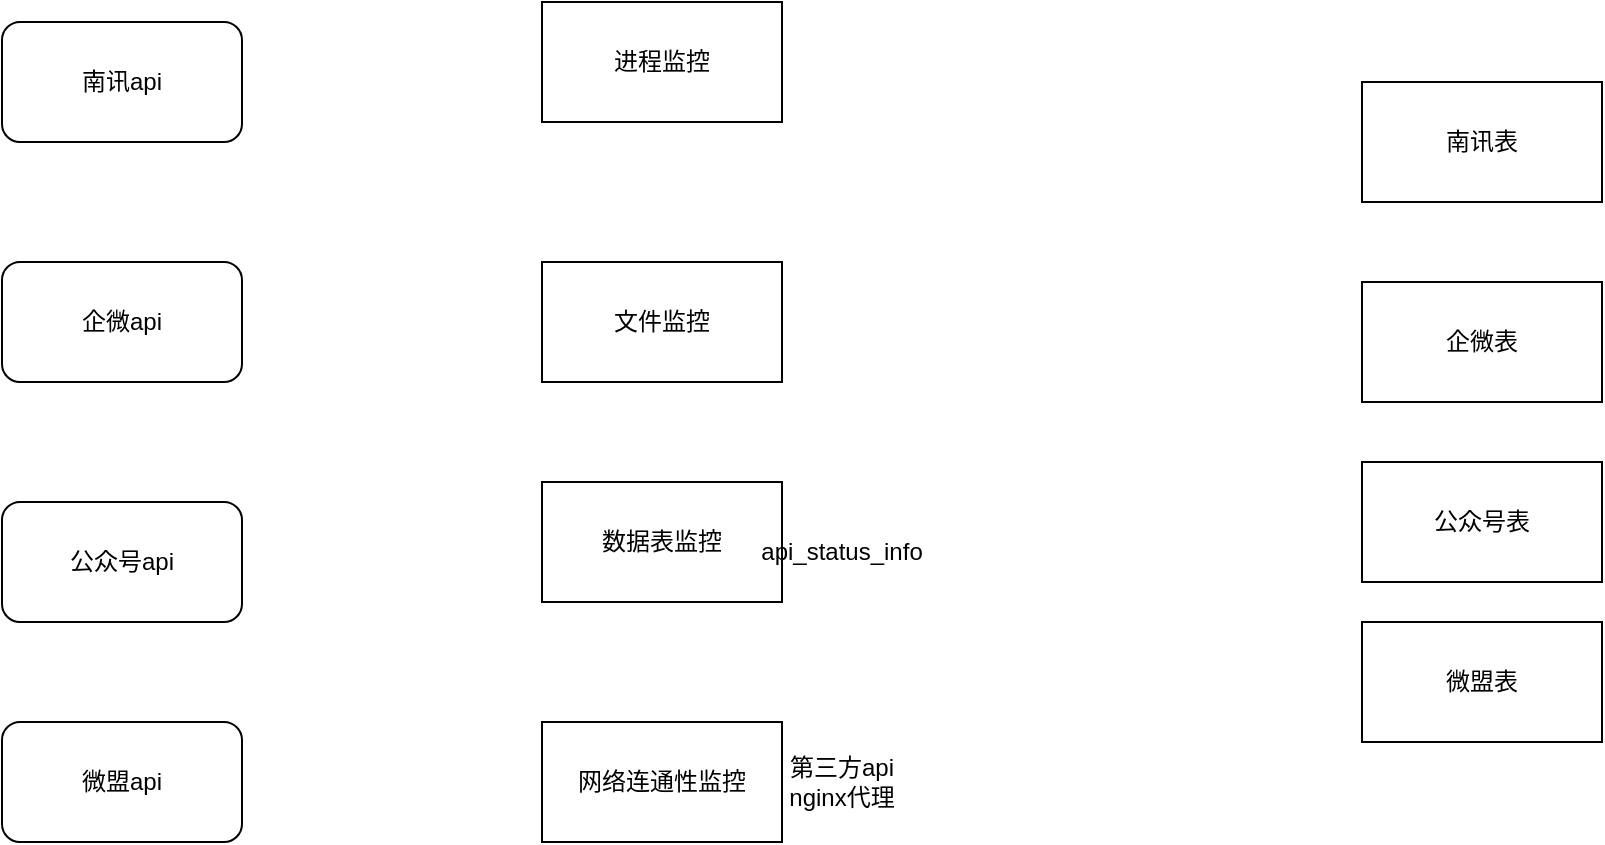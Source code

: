 <mxfile version="22.0.8" type="github">
  <diagram name="第 1 页" id="xv_8_rkUy1ZQQ19TQxu1">
    <mxGraphModel dx="1307" dy="659" grid="1" gridSize="10" guides="1" tooltips="1" connect="1" arrows="1" fold="1" page="1" pageScale="1" pageWidth="1700" pageHeight="1100" math="0" shadow="0">
      <root>
        <mxCell id="0" />
        <mxCell id="1" parent="0" />
        <mxCell id="GxQBhbGdzFd3UNVEvxWp-1" value="南讯api" style="rounded=1;whiteSpace=wrap;html=1;" vertex="1" parent="1">
          <mxGeometry x="250" y="110" width="120" height="60" as="geometry" />
        </mxCell>
        <mxCell id="GxQBhbGdzFd3UNVEvxWp-2" value="企微api" style="rounded=1;whiteSpace=wrap;html=1;" vertex="1" parent="1">
          <mxGeometry x="250" y="230" width="120" height="60" as="geometry" />
        </mxCell>
        <mxCell id="GxQBhbGdzFd3UNVEvxWp-3" value="公众号api" style="rounded=1;whiteSpace=wrap;html=1;" vertex="1" parent="1">
          <mxGeometry x="250" y="350" width="120" height="60" as="geometry" />
        </mxCell>
        <mxCell id="GxQBhbGdzFd3UNVEvxWp-4" value="微盟api" style="rounded=1;whiteSpace=wrap;html=1;" vertex="1" parent="1">
          <mxGeometry x="250" y="460" width="120" height="60" as="geometry" />
        </mxCell>
        <mxCell id="GxQBhbGdzFd3UNVEvxWp-5" value="进程监控" style="rounded=0;whiteSpace=wrap;html=1;" vertex="1" parent="1">
          <mxGeometry x="520" y="100" width="120" height="60" as="geometry" />
        </mxCell>
        <mxCell id="GxQBhbGdzFd3UNVEvxWp-6" value="文件监控" style="rounded=0;whiteSpace=wrap;html=1;" vertex="1" parent="1">
          <mxGeometry x="520" y="230" width="120" height="60" as="geometry" />
        </mxCell>
        <mxCell id="GxQBhbGdzFd3UNVEvxWp-7" value="数据表监控" style="rounded=0;whiteSpace=wrap;html=1;" vertex="1" parent="1">
          <mxGeometry x="520" y="340" width="120" height="60" as="geometry" />
        </mxCell>
        <mxCell id="GxQBhbGdzFd3UNVEvxWp-8" value="网络连通性监控" style="rounded=0;whiteSpace=wrap;html=1;" vertex="1" parent="1">
          <mxGeometry x="520" y="460" width="120" height="60" as="geometry" />
        </mxCell>
        <mxCell id="GxQBhbGdzFd3UNVEvxWp-9" value="南讯表" style="rounded=0;whiteSpace=wrap;html=1;" vertex="1" parent="1">
          <mxGeometry x="930" y="140" width="120" height="60" as="geometry" />
        </mxCell>
        <mxCell id="GxQBhbGdzFd3UNVEvxWp-10" value="企微表" style="rounded=0;whiteSpace=wrap;html=1;" vertex="1" parent="1">
          <mxGeometry x="930" y="240" width="120" height="60" as="geometry" />
        </mxCell>
        <mxCell id="GxQBhbGdzFd3UNVEvxWp-11" value="公众号表" style="rounded=0;whiteSpace=wrap;html=1;" vertex="1" parent="1">
          <mxGeometry x="930" y="330" width="120" height="60" as="geometry" />
        </mxCell>
        <mxCell id="GxQBhbGdzFd3UNVEvxWp-12" value="微盟表" style="rounded=0;whiteSpace=wrap;html=1;" vertex="1" parent="1">
          <mxGeometry x="930" y="410" width="120" height="60" as="geometry" />
        </mxCell>
        <mxCell id="GxQBhbGdzFd3UNVEvxWp-13" value="第三方api&lt;br&gt;nginx代理" style="text;html=1;strokeColor=none;fillColor=none;align=center;verticalAlign=middle;whiteSpace=wrap;rounded=0;" vertex="1" parent="1">
          <mxGeometry x="640" y="475" width="60" height="30" as="geometry" />
        </mxCell>
        <mxCell id="GxQBhbGdzFd3UNVEvxWp-14" value="api_status_info" style="text;html=1;strokeColor=none;fillColor=none;align=center;verticalAlign=middle;whiteSpace=wrap;rounded=0;" vertex="1" parent="1">
          <mxGeometry x="640" y="360" width="60" height="30" as="geometry" />
        </mxCell>
      </root>
    </mxGraphModel>
  </diagram>
</mxfile>
